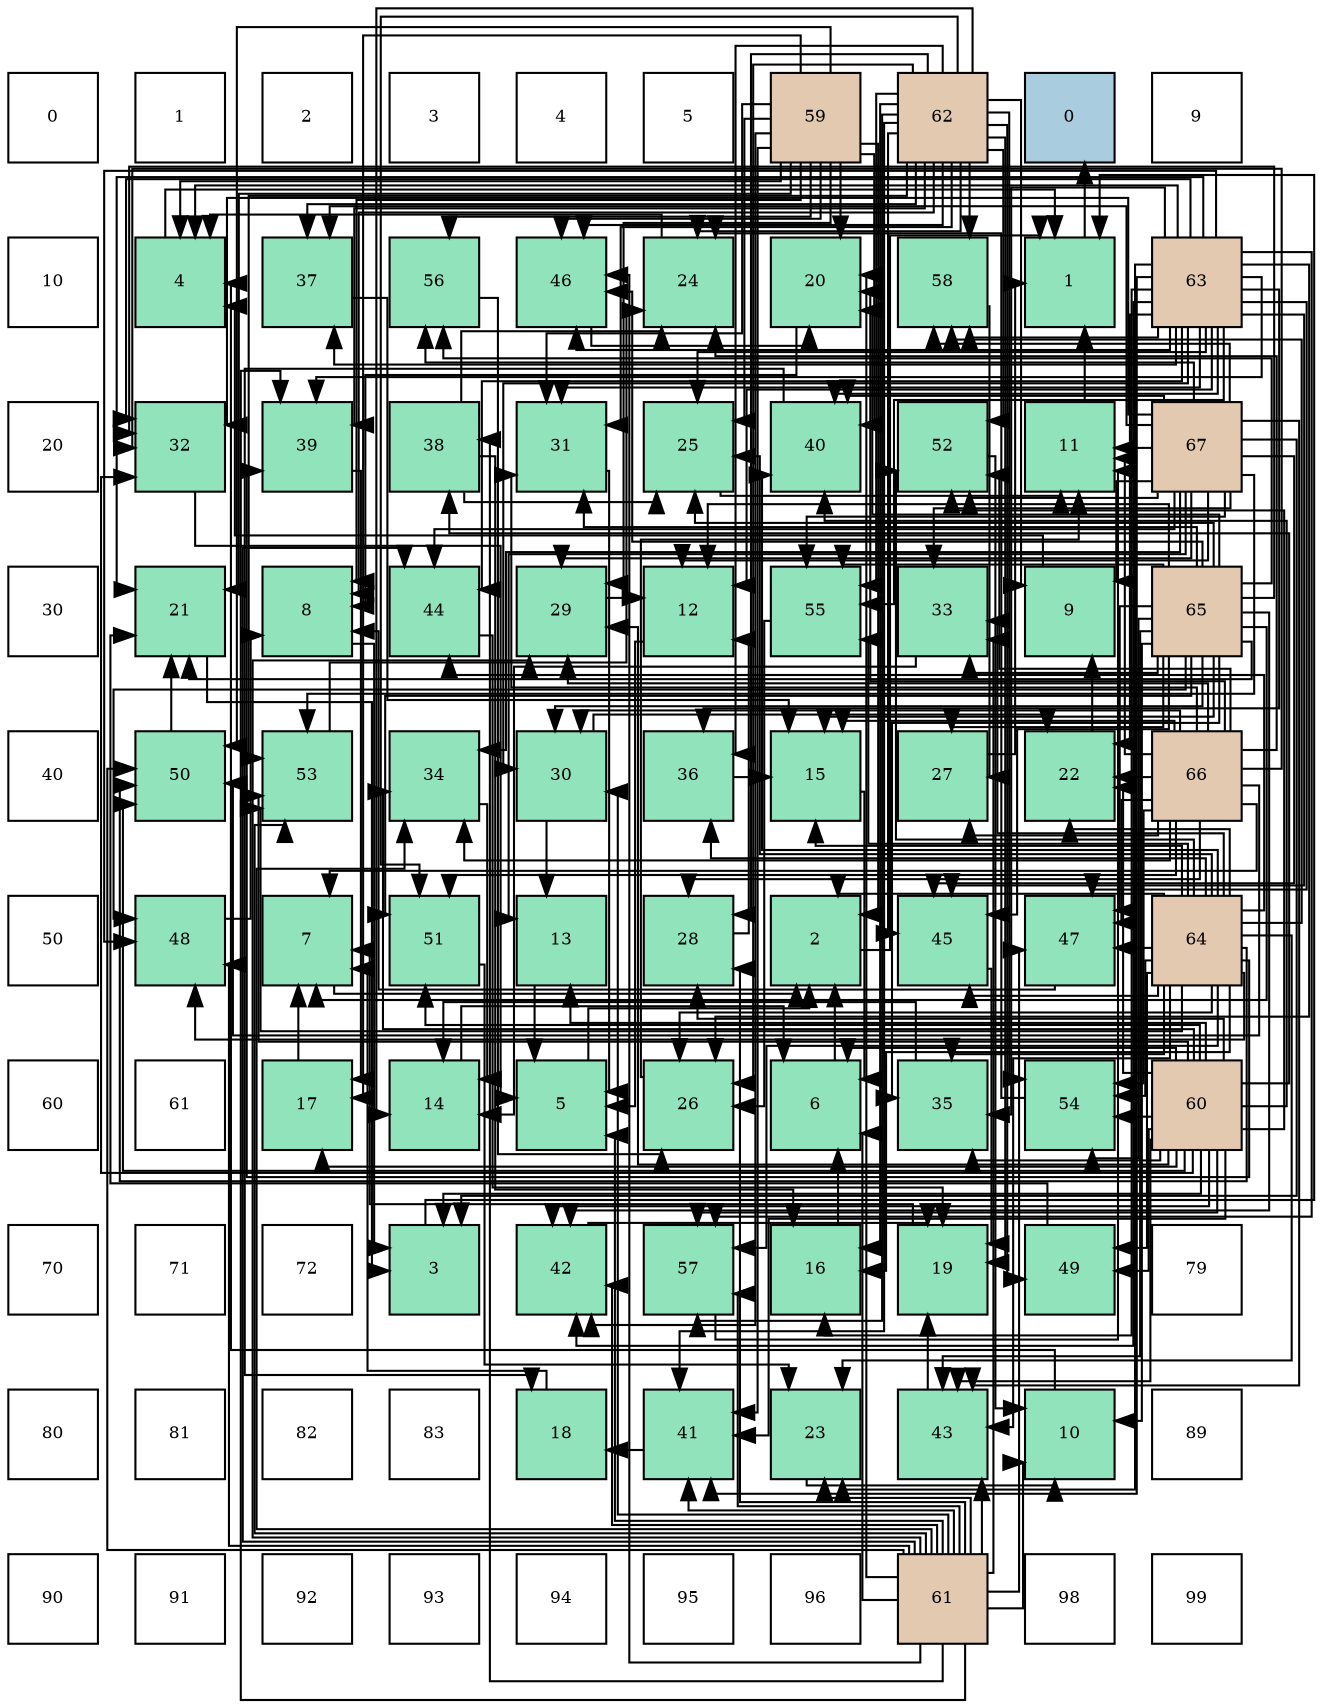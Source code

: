 digraph layout{
 rankdir=TB;
 splines=ortho;
 node [style=filled shape=square fixedsize=true width=0.6];
0[label="0", fontsize=8, fillcolor="#ffffff"];
1[label="1", fontsize=8, fillcolor="#ffffff"];
2[label="2", fontsize=8, fillcolor="#ffffff"];
3[label="3", fontsize=8, fillcolor="#ffffff"];
4[label="4", fontsize=8, fillcolor="#ffffff"];
5[label="5", fontsize=8, fillcolor="#ffffff"];
6[label="59", fontsize=8, fillcolor="#e3c9af"];
7[label="62", fontsize=8, fillcolor="#e3c9af"];
8[label="0", fontsize=8, fillcolor="#a9ccde"];
9[label="9", fontsize=8, fillcolor="#ffffff"];
10[label="10", fontsize=8, fillcolor="#ffffff"];
11[label="4", fontsize=8, fillcolor="#91e3bb"];
12[label="37", fontsize=8, fillcolor="#91e3bb"];
13[label="56", fontsize=8, fillcolor="#91e3bb"];
14[label="46", fontsize=8, fillcolor="#91e3bb"];
15[label="24", fontsize=8, fillcolor="#91e3bb"];
16[label="20", fontsize=8, fillcolor="#91e3bb"];
17[label="58", fontsize=8, fillcolor="#91e3bb"];
18[label="1", fontsize=8, fillcolor="#91e3bb"];
19[label="63", fontsize=8, fillcolor="#e3c9af"];
20[label="20", fontsize=8, fillcolor="#ffffff"];
21[label="32", fontsize=8, fillcolor="#91e3bb"];
22[label="39", fontsize=8, fillcolor="#91e3bb"];
23[label="38", fontsize=8, fillcolor="#91e3bb"];
24[label="31", fontsize=8, fillcolor="#91e3bb"];
25[label="25", fontsize=8, fillcolor="#91e3bb"];
26[label="40", fontsize=8, fillcolor="#91e3bb"];
27[label="52", fontsize=8, fillcolor="#91e3bb"];
28[label="11", fontsize=8, fillcolor="#91e3bb"];
29[label="67", fontsize=8, fillcolor="#e3c9af"];
30[label="30", fontsize=8, fillcolor="#ffffff"];
31[label="21", fontsize=8, fillcolor="#91e3bb"];
32[label="8", fontsize=8, fillcolor="#91e3bb"];
33[label="44", fontsize=8, fillcolor="#91e3bb"];
34[label="29", fontsize=8, fillcolor="#91e3bb"];
35[label="12", fontsize=8, fillcolor="#91e3bb"];
36[label="55", fontsize=8, fillcolor="#91e3bb"];
37[label="33", fontsize=8, fillcolor="#91e3bb"];
38[label="9", fontsize=8, fillcolor="#91e3bb"];
39[label="65", fontsize=8, fillcolor="#e3c9af"];
40[label="40", fontsize=8, fillcolor="#ffffff"];
41[label="50", fontsize=8, fillcolor="#91e3bb"];
42[label="53", fontsize=8, fillcolor="#91e3bb"];
43[label="34", fontsize=8, fillcolor="#91e3bb"];
44[label="30", fontsize=8, fillcolor="#91e3bb"];
45[label="36", fontsize=8, fillcolor="#91e3bb"];
46[label="15", fontsize=8, fillcolor="#91e3bb"];
47[label="27", fontsize=8, fillcolor="#91e3bb"];
48[label="22", fontsize=8, fillcolor="#91e3bb"];
49[label="66", fontsize=8, fillcolor="#e3c9af"];
50[label="50", fontsize=8, fillcolor="#ffffff"];
51[label="48", fontsize=8, fillcolor="#91e3bb"];
52[label="7", fontsize=8, fillcolor="#91e3bb"];
53[label="51", fontsize=8, fillcolor="#91e3bb"];
54[label="13", fontsize=8, fillcolor="#91e3bb"];
55[label="28", fontsize=8, fillcolor="#91e3bb"];
56[label="2", fontsize=8, fillcolor="#91e3bb"];
57[label="45", fontsize=8, fillcolor="#91e3bb"];
58[label="47", fontsize=8, fillcolor="#91e3bb"];
59[label="64", fontsize=8, fillcolor="#e3c9af"];
60[label="60", fontsize=8, fillcolor="#ffffff"];
61[label="61", fontsize=8, fillcolor="#ffffff"];
62[label="17", fontsize=8, fillcolor="#91e3bb"];
63[label="14", fontsize=8, fillcolor="#91e3bb"];
64[label="5", fontsize=8, fillcolor="#91e3bb"];
65[label="26", fontsize=8, fillcolor="#91e3bb"];
66[label="6", fontsize=8, fillcolor="#91e3bb"];
67[label="35", fontsize=8, fillcolor="#91e3bb"];
68[label="54", fontsize=8, fillcolor="#91e3bb"];
69[label="60", fontsize=8, fillcolor="#e3c9af"];
70[label="70", fontsize=8, fillcolor="#ffffff"];
71[label="71", fontsize=8, fillcolor="#ffffff"];
72[label="72", fontsize=8, fillcolor="#ffffff"];
73[label="3", fontsize=8, fillcolor="#91e3bb"];
74[label="42", fontsize=8, fillcolor="#91e3bb"];
75[label="57", fontsize=8, fillcolor="#91e3bb"];
76[label="16", fontsize=8, fillcolor="#91e3bb"];
77[label="19", fontsize=8, fillcolor="#91e3bb"];
78[label="49", fontsize=8, fillcolor="#91e3bb"];
79[label="79", fontsize=8, fillcolor="#ffffff"];
80[label="80", fontsize=8, fillcolor="#ffffff"];
81[label="81", fontsize=8, fillcolor="#ffffff"];
82[label="82", fontsize=8, fillcolor="#ffffff"];
83[label="83", fontsize=8, fillcolor="#ffffff"];
84[label="18", fontsize=8, fillcolor="#91e3bb"];
85[label="41", fontsize=8, fillcolor="#91e3bb"];
86[label="23", fontsize=8, fillcolor="#91e3bb"];
87[label="43", fontsize=8, fillcolor="#91e3bb"];
88[label="10", fontsize=8, fillcolor="#91e3bb"];
89[label="89", fontsize=8, fillcolor="#ffffff"];
90[label="90", fontsize=8, fillcolor="#ffffff"];
91[label="91", fontsize=8, fillcolor="#ffffff"];
92[label="92", fontsize=8, fillcolor="#ffffff"];
93[label="93", fontsize=8, fillcolor="#ffffff"];
94[label="94", fontsize=8, fillcolor="#ffffff"];
95[label="95", fontsize=8, fillcolor="#ffffff"];
96[label="96", fontsize=8, fillcolor="#ffffff"];
97[label="61", fontsize=8, fillcolor="#e3c9af"];
98[label="98", fontsize=8, fillcolor="#ffffff"];
99[label="99", fontsize=8, fillcolor="#ffffff"];
edge [constraint=false, style=vis];18 -> 8;
56 -> 18;
73 -> 18;
11 -> 18;
64 -> 56;
66 -> 56;
52 -> 56;
32 -> 73;
38 -> 11;
88 -> 11;
28 -> 18;
35 -> 64;
54 -> 64;
63 -> 66;
46 -> 66;
76 -> 66;
62 -> 52;
84 -> 52;
77 -> 52;
16 -> 32;
31 -> 73;
48 -> 38;
86 -> 88;
15 -> 11;
25 -> 28;
65 -> 28;
47 -> 18;
55 -> 35;
34 -> 35;
44 -> 54;
44 -> 48;
24 -> 64;
21 -> 64;
37 -> 63;
43 -> 63;
67 -> 63;
45 -> 46;
12 -> 46;
23 -> 76;
23 -> 15;
23 -> 25;
22 -> 62;
26 -> 84;
85 -> 84;
74 -> 77;
87 -> 77;
33 -> 77;
57 -> 77;
14 -> 16;
58 -> 32;
51 -> 32;
78 -> 31;
41 -> 31;
53 -> 86;
27 -> 88;
42 -> 15;
68 -> 15;
36 -> 65;
13 -> 65;
75 -> 28;
17 -> 47;
6 -> 56;
6 -> 11;
6 -> 32;
6 -> 62;
6 -> 16;
6 -> 31;
6 -> 25;
6 -> 34;
6 -> 24;
6 -> 26;
6 -> 85;
6 -> 74;
6 -> 14;
6 -> 41;
6 -> 13;
69 -> 73;
69 -> 66;
69 -> 54;
69 -> 62;
69 -> 48;
69 -> 55;
69 -> 34;
69 -> 21;
69 -> 43;
69 -> 67;
69 -> 23;
69 -> 26;
69 -> 85;
69 -> 74;
69 -> 87;
69 -> 78;
69 -> 41;
69 -> 53;
69 -> 27;
69 -> 42;
69 -> 68;
69 -> 75;
97 -> 64;
97 -> 66;
97 -> 88;
97 -> 16;
97 -> 86;
97 -> 55;
97 -> 34;
97 -> 44;
97 -> 37;
97 -> 43;
97 -> 23;
97 -> 22;
97 -> 85;
97 -> 74;
97 -> 87;
97 -> 33;
97 -> 14;
97 -> 58;
97 -> 51;
97 -> 41;
97 -> 42;
97 -> 75;
7 -> 32;
7 -> 38;
7 -> 63;
7 -> 76;
7 -> 77;
7 -> 15;
7 -> 65;
7 -> 55;
7 -> 24;
7 -> 45;
7 -> 12;
7 -> 22;
7 -> 85;
7 -> 57;
7 -> 14;
7 -> 78;
7 -> 53;
7 -> 27;
7 -> 42;
7 -> 68;
7 -> 36;
7 -> 75;
7 -> 17;
19 -> 11;
19 -> 35;
19 -> 76;
19 -> 31;
19 -> 48;
19 -> 86;
19 -> 25;
19 -> 65;
19 -> 44;
19 -> 24;
19 -> 21;
19 -> 67;
19 -> 45;
19 -> 12;
19 -> 22;
19 -> 26;
19 -> 85;
19 -> 74;
19 -> 33;
19 -> 57;
19 -> 14;
19 -> 58;
19 -> 51;
19 -> 36;
19 -> 75;
19 -> 17;
59 -> 56;
59 -> 46;
59 -> 76;
59 -> 48;
59 -> 86;
59 -> 25;
59 -> 65;
59 -> 37;
59 -> 67;
59 -> 45;
59 -> 22;
59 -> 26;
59 -> 87;
59 -> 33;
59 -> 57;
59 -> 58;
59 -> 51;
59 -> 78;
59 -> 41;
59 -> 27;
59 -> 42;
59 -> 68;
59 -> 36;
59 -> 75;
59 -> 17;
39 -> 52;
39 -> 88;
39 -> 35;
39 -> 46;
39 -> 16;
39 -> 31;
39 -> 25;
39 -> 47;
39 -> 44;
39 -> 24;
39 -> 21;
39 -> 37;
39 -> 67;
39 -> 74;
39 -> 87;
39 -> 57;
39 -> 14;
39 -> 58;
39 -> 51;
39 -> 53;
39 -> 68;
39 -> 36;
39 -> 13;
49 -> 52;
49 -> 28;
49 -> 46;
49 -> 16;
49 -> 48;
49 -> 15;
49 -> 47;
49 -> 55;
49 -> 34;
49 -> 44;
49 -> 24;
49 -> 21;
49 -> 43;
49 -> 58;
49 -> 41;
49 -> 53;
49 -> 27;
49 -> 68;
29 -> 73;
29 -> 38;
29 -> 28;
29 -> 35;
29 -> 54;
29 -> 34;
29 -> 21;
29 -> 37;
29 -> 43;
29 -> 12;
29 -> 26;
29 -> 87;
29 -> 33;
29 -> 57;
29 -> 27;
29 -> 42;
29 -> 36;
29 -> 13;
29 -> 17;
edge [constraint=true, style=invis];
0 -> 10 -> 20 -> 30 -> 40 -> 50 -> 60 -> 70 -> 80 -> 90;
1 -> 11 -> 21 -> 31 -> 41 -> 51 -> 61 -> 71 -> 81 -> 91;
2 -> 12 -> 22 -> 32 -> 42 -> 52 -> 62 -> 72 -> 82 -> 92;
3 -> 13 -> 23 -> 33 -> 43 -> 53 -> 63 -> 73 -> 83 -> 93;
4 -> 14 -> 24 -> 34 -> 44 -> 54 -> 64 -> 74 -> 84 -> 94;
5 -> 15 -> 25 -> 35 -> 45 -> 55 -> 65 -> 75 -> 85 -> 95;
6 -> 16 -> 26 -> 36 -> 46 -> 56 -> 66 -> 76 -> 86 -> 96;
7 -> 17 -> 27 -> 37 -> 47 -> 57 -> 67 -> 77 -> 87 -> 97;
8 -> 18 -> 28 -> 38 -> 48 -> 58 -> 68 -> 78 -> 88 -> 98;
9 -> 19 -> 29 -> 39 -> 49 -> 59 -> 69 -> 79 -> 89 -> 99;
rank = same {0 -> 1 -> 2 -> 3 -> 4 -> 5 -> 6 -> 7 -> 8 -> 9};
rank = same {10 -> 11 -> 12 -> 13 -> 14 -> 15 -> 16 -> 17 -> 18 -> 19};
rank = same {20 -> 21 -> 22 -> 23 -> 24 -> 25 -> 26 -> 27 -> 28 -> 29};
rank = same {30 -> 31 -> 32 -> 33 -> 34 -> 35 -> 36 -> 37 -> 38 -> 39};
rank = same {40 -> 41 -> 42 -> 43 -> 44 -> 45 -> 46 -> 47 -> 48 -> 49};
rank = same {50 -> 51 -> 52 -> 53 -> 54 -> 55 -> 56 -> 57 -> 58 -> 59};
rank = same {60 -> 61 -> 62 -> 63 -> 64 -> 65 -> 66 -> 67 -> 68 -> 69};
rank = same {70 -> 71 -> 72 -> 73 -> 74 -> 75 -> 76 -> 77 -> 78 -> 79};
rank = same {80 -> 81 -> 82 -> 83 -> 84 -> 85 -> 86 -> 87 -> 88 -> 89};
rank = same {90 -> 91 -> 92 -> 93 -> 94 -> 95 -> 96 -> 97 -> 98 -> 99};
}